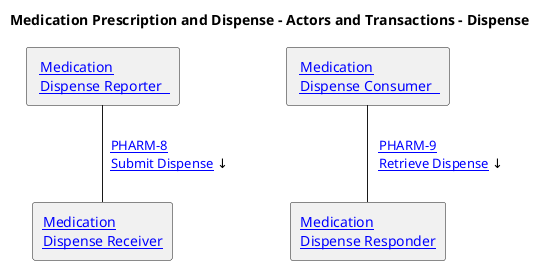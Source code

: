 @startuml
'!include ./style.iuml
skinparam linetype ortho
skinparam linetype polyline

title Medication Prescription and Dispense - Actors and Transactions - Dispense
'agent "  [[actors_and_transactions.html#order-placer Order Placer ]]" as orderplacer 
'agent " [[actors_and_transactions.html#order-receiver Order Receiver ]]" as orderreceiver 
'agent " [[actors_and_transactions.html#order-receiver Order Responder ]]" as orderresponder 

agent " [[actors_and_transactions.html#DispenseReporter Medication\nDispense Reporter  ]]" as OrderConsumer 
agent " [[actors_and_transactions.html#DispenseConsumer Medication\nDispense Consumer  ]]" as dispenseconsumer 
agent "[[actors_and_transactions.html#DipenseReceiver Medication\nDispense Receiver]]" as dispensereceiver
agent "[[actors_and_transactions.html#DipenseResponder Medication\nDispense Responder]]" as dispenseresponder 

dispenseconsumer -d- dispenseresponder : "   [[pharm-9.html PHARM-9\nRetrieve Dispense]] ↓       "


'orderreceiver -r[hidden]- orderresponder : "\t\t\t "
'orderreceiver -d[hidden]- dispenseresponder : "   "


'orderresponder -d[hidden]- dispensereceiver
'orderresponder -r[hidden]- dispensereceiver
'orderresponder -r[hidden]- OrderConsumer

'orderplacer -[hidden]r- OrderConsumer : "\t\t\t   "

OrderConsumer -r[hidden]- dispenseconsumer: "\t\t     "

dispensereceiver -r[hidden]- dispenseresponder : "\t\t\t"


OrderConsumer -d- dispensereceiver: "  [[pharm-8.html PHARM-8\nSubmit Dispense]] ↓  "


@enduml